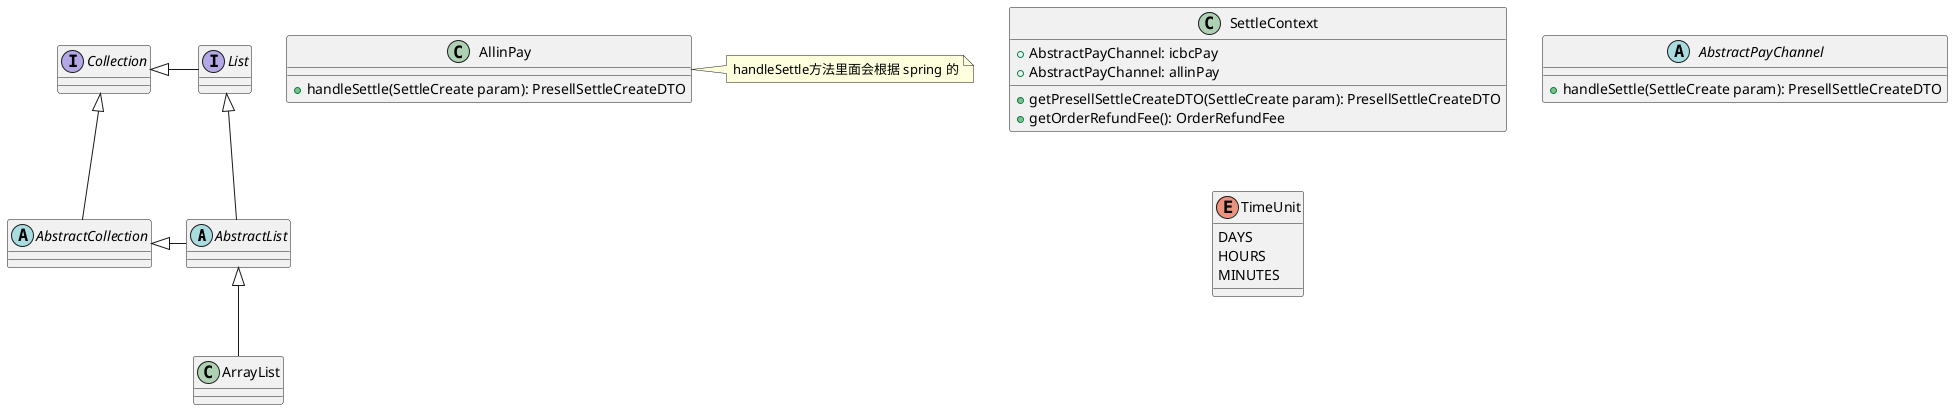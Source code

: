 @startuml

abstract class AbstractList
abstract AbstractCollection
interface List
interface Collection

List <|-- AbstractList
Collection <|-- AbstractCollection

Collection <|- List
AbstractCollection <|- AbstractList
AbstractList <|-- ArrayList

class SettleContext {
    + AbstractPayChannel: icbcPay
    + AbstractPayChannel: allinPay
    + getPresellSettleCreateDTO(SettleCreate param): PresellSettleCreateDTO
    + getOrderRefundFee(): OrderRefundFee
}

abstract class AbstractPayChannel {
    + handleSettle(SettleCreate param): PresellSettleCreateDTO
}


class AllinPay {
    + handleSettle(SettleCreate param): PresellSettleCreateDTO
}
note right of AllinPay: handleSettle方法里面会根据 spring 的

enum TimeUnit {
DAYS
HOURS
MINUTES
}

@enduml